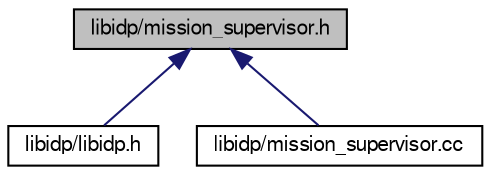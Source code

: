 digraph G
{
  edge [fontname="FreeSans",fontsize="10",labelfontname="FreeSans",labelfontsize="10"];
  node [fontname="FreeSans",fontsize="10",shape=record];
  Node1 [label="libidp/mission_supervisor.h",height=0.2,width=0.4,color="black", fillcolor="grey75", style="filled" fontcolor="black"];
  Node1 -> Node2 [dir=back,color="midnightblue",fontsize="10",style="solid"];
  Node2 [label="libidp/libidp.h",height=0.2,width=0.4,color="black", fillcolor="white", style="filled",URL="$libidp_8h.html"];
  Node1 -> Node3 [dir=back,color="midnightblue",fontsize="10",style="solid"];
  Node3 [label="libidp/mission_supervisor.cc",height=0.2,width=0.4,color="black", fillcolor="white", style="filled",URL="$mission__supervisor_8cc.html"];
}
